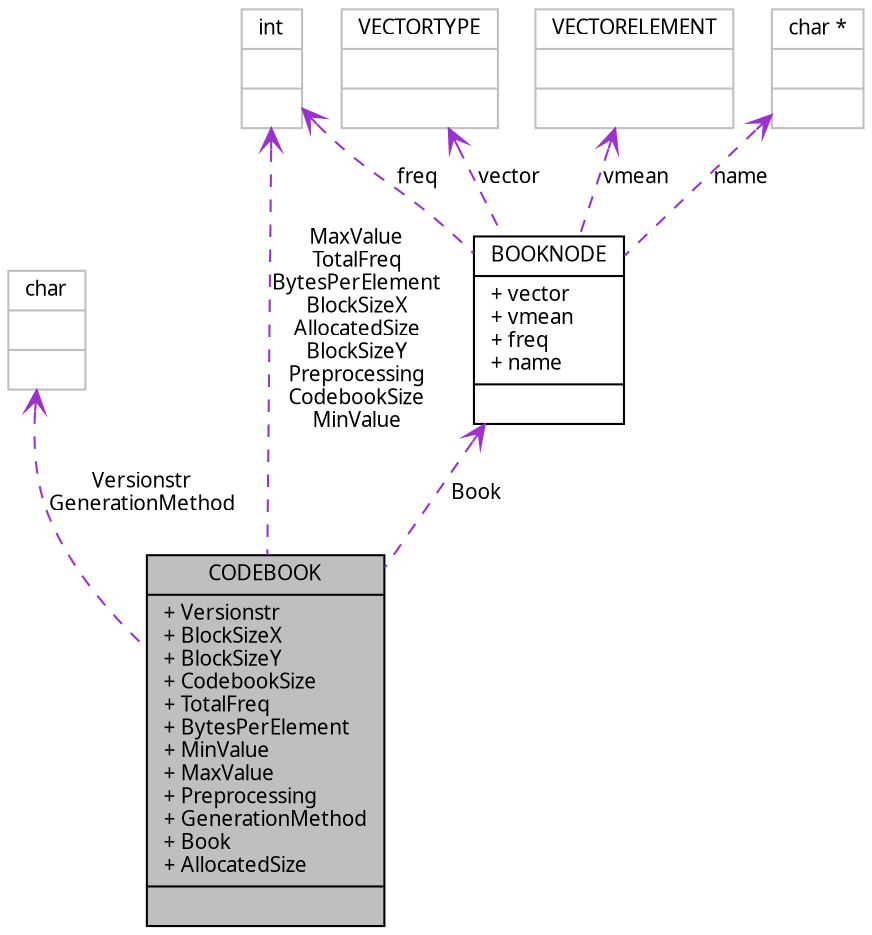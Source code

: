 digraph G
{
  edge [fontname="FreeSans.ttf",fontsize=10,labelfontname="FreeSans.ttf",labelfontsize=10];
  node [fontname="FreeSans.ttf",fontsize=10,shape=record];
  Node1 [label="{CODEBOOK\n|+ Versionstr\l+ BlockSizeX\l+ BlockSizeY\l+ CodebookSize\l+ TotalFreq\l+ BytesPerElement\l+ MinValue\l+ MaxValue\l+ Preprocessing\l+ GenerationMethod\l+ Book\l+ AllocatedSize\l|}",height=0.2,width=0.4,color="black", fillcolor="grey75", style="filled" fontcolor="black"];
  Node2 -> Node1 [dir=back,color="darkorchid3",fontsize=10,style="dashed",label="Versionstr\nGenerationMethod",arrowtail="open",fontname="FreeSans.ttf"];
  Node2 [label="{char\n||}",height=0.2,width=0.4,color="grey75", fillcolor="white", style="filled"];
  Node3 -> Node1 [dir=back,color="darkorchid3",fontsize=10,style="dashed",label="MaxValue\nTotalFreq\nBytesPerElement\nBlockSizeX\nAllocatedSize\nBlockSizeY\nPreprocessing\nCodebookSize\nMinValue",arrowtail="open",fontname="FreeSans.ttf"];
  Node3 [label="{int\n||}",height=0.2,width=0.4,color="grey75", fillcolor="white", style="filled"];
  Node4 -> Node1 [dir=back,color="darkorchid3",fontsize=10,style="dashed",label="Book",arrowtail="open",fontname="FreeSans.ttf"];
  Node4 [label="{BOOKNODE\n|+ vector\l+ vmean\l+ freq\l+ name\l|}",height=0.2,width=0.4,color="black", fillcolor="white", style="filled",URL="$structBOOKNODE.html"];
  Node5 -> Node4 [dir=back,color="darkorchid3",fontsize=10,style="dashed",label="vector",arrowtail="open",fontname="FreeSans.ttf"];
  Node5 [label="{VECTORTYPE\n||}",height=0.2,width=0.4,color="grey75", fillcolor="white", style="filled"];
  Node6 -> Node4 [dir=back,color="darkorchid3",fontsize=10,style="dashed",label="vmean",arrowtail="open",fontname="FreeSans.ttf"];
  Node6 [label="{VECTORELEMENT\n||}",height=0.2,width=0.4,color="grey75", fillcolor="white", style="filled"];
  Node3 -> Node4 [dir=back,color="darkorchid3",fontsize=10,style="dashed",label="freq",arrowtail="open",fontname="FreeSans.ttf"];
  Node7 -> Node4 [dir=back,color="darkorchid3",fontsize=10,style="dashed",label="name",arrowtail="open",fontname="FreeSans.ttf"];
  Node7 [label="{char *\n||}",height=0.2,width=0.4,color="grey75", fillcolor="white", style="filled"];
}
